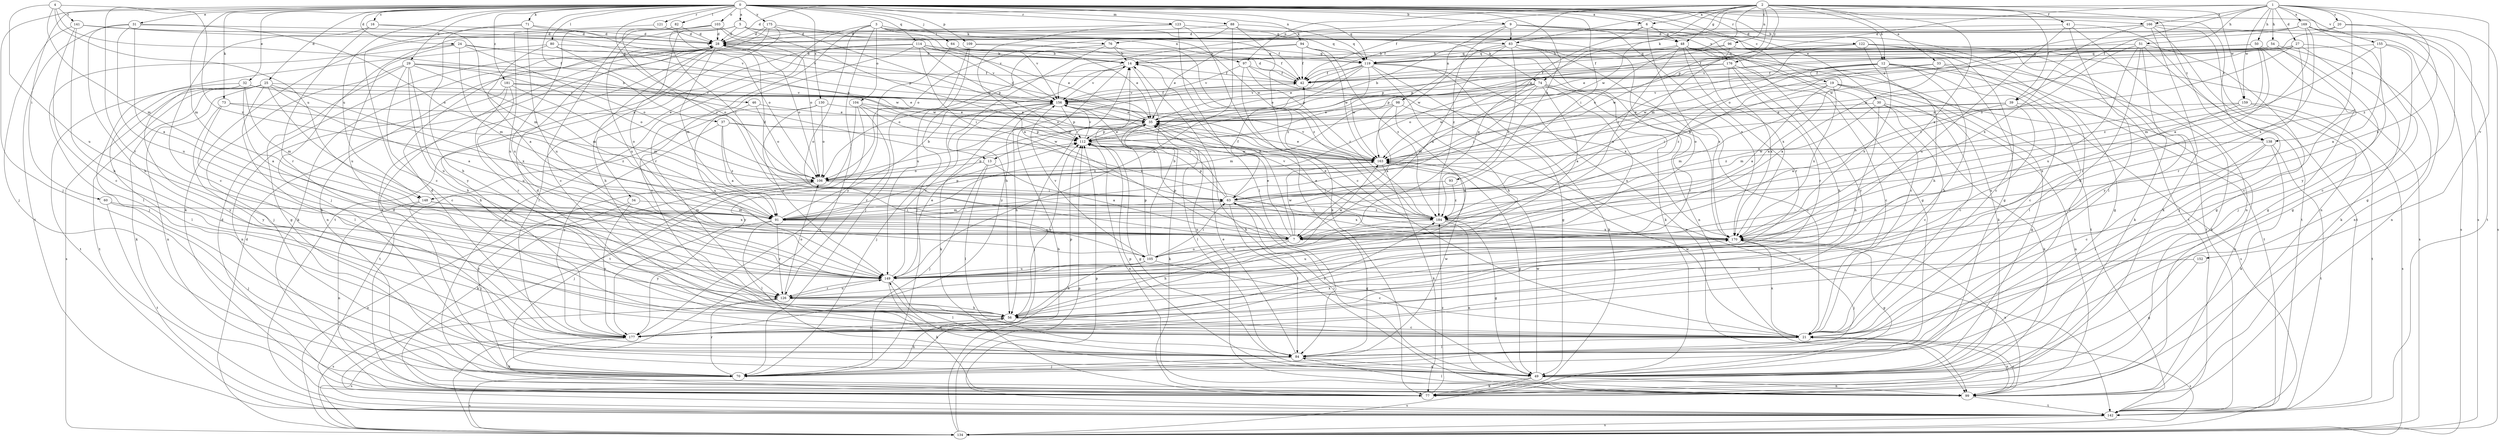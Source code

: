 strict digraph  {
0;
1;
2;
3;
4;
5;
6;
7;
9;
12;
13;
14;
16;
19;
20;
21;
24;
25;
27;
28;
29;
30;
31;
32;
33;
34;
35;
37;
39;
41;
42;
46;
48;
49;
50;
51;
54;
56;
60;
63;
64;
70;
71;
73;
74;
76;
77;
80;
82;
83;
84;
88;
91;
93;
94;
96;
97;
98;
99;
103;
104;
105;
106;
109;
112;
114;
119;
121;
122;
123;
126;
130;
134;
138;
141;
142;
148;
149;
152;
155;
156;
159;
163;
166;
169;
170;
175;
176;
177;
181;
184;
0 -> 5  [label=a];
0 -> 6  [label=a];
0 -> 9  [label=b];
0 -> 12  [label=b];
0 -> 16  [label=c];
0 -> 19  [label=c];
0 -> 24  [label=d];
0 -> 25  [label=d];
0 -> 29  [label=e];
0 -> 30  [label=e];
0 -> 31  [label=e];
0 -> 32  [label=e];
0 -> 37  [label=f];
0 -> 46  [label=g];
0 -> 60  [label=i];
0 -> 63  [label=i];
0 -> 64  [label=j];
0 -> 70  [label=j];
0 -> 71  [label=k];
0 -> 73  [label=k];
0 -> 80  [label=l];
0 -> 82  [label=l];
0 -> 88  [label=m];
0 -> 91  [label=m];
0 -> 93  [label=n];
0 -> 94  [label=n];
0 -> 103  [label=o];
0 -> 109  [label=p];
0 -> 114  [label=q];
0 -> 119  [label=q];
0 -> 121  [label=r];
0 -> 122  [label=r];
0 -> 123  [label=r];
0 -> 126  [label=r];
0 -> 130  [label=s];
0 -> 134  [label=s];
0 -> 138  [label=t];
0 -> 148  [label=u];
0 -> 166  [label=x];
0 -> 175  [label=y];
0 -> 181  [label=z];
1 -> 20  [label=c];
1 -> 27  [label=d];
1 -> 39  [label=f];
1 -> 50  [label=h];
1 -> 51  [label=h];
1 -> 54  [label=h];
1 -> 74  [label=k];
1 -> 112  [label=p];
1 -> 138  [label=t];
1 -> 152  [label=v];
1 -> 155  [label=v];
1 -> 159  [label=w];
1 -> 166  [label=x];
1 -> 169  [label=x];
1 -> 184  [label=z];
2 -> 6  [label=a];
2 -> 12  [label=b];
2 -> 13  [label=b];
2 -> 28  [label=d];
2 -> 33  [label=e];
2 -> 39  [label=f];
2 -> 41  [label=f];
2 -> 42  [label=f];
2 -> 48  [label=g];
2 -> 83  [label=l];
2 -> 91  [label=m];
2 -> 96  [label=n];
2 -> 97  [label=n];
2 -> 138  [label=t];
2 -> 148  [label=u];
2 -> 159  [label=w];
2 -> 163  [label=w];
2 -> 170  [label=x];
2 -> 176  [label=y];
3 -> 34  [label=e];
3 -> 74  [label=k];
3 -> 76  [label=k];
3 -> 104  [label=o];
3 -> 105  [label=o];
3 -> 126  [label=r];
3 -> 134  [label=s];
3 -> 156  [label=v];
3 -> 163  [label=w];
4 -> 13  [label=b];
4 -> 91  [label=m];
4 -> 141  [label=t];
4 -> 148  [label=u];
4 -> 149  [label=u];
4 -> 184  [label=z];
5 -> 28  [label=d];
5 -> 48  [label=g];
5 -> 70  [label=j];
5 -> 83  [label=l];
5 -> 97  [label=n];
5 -> 105  [label=o];
5 -> 112  [label=p];
5 -> 149  [label=u];
6 -> 7  [label=a];
6 -> 48  [label=g];
6 -> 49  [label=g];
6 -> 105  [label=o];
6 -> 156  [label=v];
7 -> 14  [label=b];
7 -> 35  [label=e];
7 -> 56  [label=h];
7 -> 105  [label=o];
7 -> 112  [label=p];
7 -> 163  [label=w];
9 -> 49  [label=g];
9 -> 76  [label=k];
9 -> 83  [label=l];
9 -> 98  [label=n];
9 -> 142  [label=t];
9 -> 170  [label=x];
9 -> 176  [label=y];
9 -> 184  [label=z];
12 -> 7  [label=a];
12 -> 21  [label=c];
12 -> 42  [label=f];
12 -> 56  [label=h];
12 -> 84  [label=l];
12 -> 142  [label=t];
12 -> 163  [label=w];
12 -> 170  [label=x];
12 -> 184  [label=z];
13 -> 7  [label=a];
13 -> 70  [label=j];
13 -> 84  [label=l];
13 -> 106  [label=o];
14 -> 42  [label=f];
14 -> 99  [label=n];
14 -> 106  [label=o];
14 -> 156  [label=v];
14 -> 177  [label=y];
16 -> 21  [label=c];
16 -> 28  [label=d];
16 -> 91  [label=m];
16 -> 126  [label=r];
19 -> 7  [label=a];
19 -> 21  [label=c];
19 -> 49  [label=g];
19 -> 63  [label=i];
19 -> 134  [label=s];
19 -> 156  [label=v];
19 -> 170  [label=x];
20 -> 28  [label=d];
20 -> 35  [label=e];
20 -> 134  [label=s];
20 -> 170  [label=x];
21 -> 28  [label=d];
21 -> 84  [label=l];
21 -> 99  [label=n];
21 -> 134  [label=s];
21 -> 163  [label=w];
21 -> 170  [label=x];
24 -> 14  [label=b];
24 -> 70  [label=j];
24 -> 91  [label=m];
24 -> 106  [label=o];
24 -> 149  [label=u];
24 -> 163  [label=w];
25 -> 7  [label=a];
25 -> 56  [label=h];
25 -> 77  [label=k];
25 -> 84  [label=l];
25 -> 99  [label=n];
25 -> 134  [label=s];
25 -> 142  [label=t];
25 -> 156  [label=v];
25 -> 170  [label=x];
27 -> 49  [label=g];
27 -> 77  [label=k];
27 -> 106  [label=o];
27 -> 119  [label=q];
27 -> 126  [label=r];
27 -> 156  [label=v];
27 -> 163  [label=w];
28 -> 14  [label=b];
28 -> 56  [label=h];
28 -> 77  [label=k];
28 -> 91  [label=m];
28 -> 99  [label=n];
28 -> 106  [label=o];
29 -> 21  [label=c];
29 -> 42  [label=f];
29 -> 49  [label=g];
29 -> 56  [label=h];
29 -> 70  [label=j];
29 -> 91  [label=m];
29 -> 106  [label=o];
29 -> 149  [label=u];
29 -> 163  [label=w];
30 -> 21  [label=c];
30 -> 35  [label=e];
30 -> 56  [label=h];
30 -> 77  [label=k];
30 -> 99  [label=n];
30 -> 184  [label=z];
31 -> 7  [label=a];
31 -> 28  [label=d];
31 -> 56  [label=h];
31 -> 106  [label=o];
31 -> 142  [label=t];
31 -> 149  [label=u];
32 -> 7  [label=a];
32 -> 35  [label=e];
32 -> 84  [label=l];
32 -> 91  [label=m];
32 -> 142  [label=t];
32 -> 156  [label=v];
32 -> 177  [label=y];
33 -> 7  [label=a];
33 -> 42  [label=f];
33 -> 63  [label=i];
33 -> 77  [label=k];
33 -> 84  [label=l];
33 -> 112  [label=p];
34 -> 70  [label=j];
34 -> 91  [label=m];
34 -> 177  [label=y];
35 -> 28  [label=d];
35 -> 70  [label=j];
35 -> 77  [label=k];
35 -> 84  [label=l];
35 -> 112  [label=p];
37 -> 7  [label=a];
37 -> 112  [label=p];
37 -> 163  [label=w];
37 -> 177  [label=y];
37 -> 184  [label=z];
39 -> 7  [label=a];
39 -> 35  [label=e];
39 -> 91  [label=m];
39 -> 99  [label=n];
39 -> 149  [label=u];
41 -> 28  [label=d];
41 -> 84  [label=l];
41 -> 99  [label=n];
41 -> 142  [label=t];
41 -> 149  [label=u];
42 -> 28  [label=d];
42 -> 156  [label=v];
46 -> 35  [label=e];
46 -> 106  [label=o];
46 -> 149  [label=u];
48 -> 7  [label=a];
48 -> 21  [label=c];
48 -> 77  [label=k];
48 -> 112  [label=p];
48 -> 119  [label=q];
48 -> 126  [label=r];
48 -> 170  [label=x];
48 -> 177  [label=y];
49 -> 28  [label=d];
49 -> 63  [label=i];
49 -> 77  [label=k];
49 -> 99  [label=n];
49 -> 112  [label=p];
49 -> 134  [label=s];
49 -> 149  [label=u];
49 -> 163  [label=w];
50 -> 14  [label=b];
50 -> 35  [label=e];
50 -> 42  [label=f];
50 -> 49  [label=g];
50 -> 70  [label=j];
50 -> 126  [label=r];
50 -> 184  [label=z];
51 -> 14  [label=b];
51 -> 49  [label=g];
51 -> 56  [label=h];
51 -> 70  [label=j];
51 -> 149  [label=u];
51 -> 177  [label=y];
51 -> 184  [label=z];
54 -> 21  [label=c];
54 -> 35  [label=e];
54 -> 42  [label=f];
54 -> 99  [label=n];
54 -> 119  [label=q];
56 -> 21  [label=c];
56 -> 112  [label=p];
56 -> 177  [label=y];
60 -> 70  [label=j];
60 -> 91  [label=m];
60 -> 142  [label=t];
63 -> 28  [label=d];
63 -> 42  [label=f];
63 -> 49  [label=g];
63 -> 84  [label=l];
63 -> 91  [label=m];
63 -> 112  [label=p];
63 -> 156  [label=v];
63 -> 170  [label=x];
63 -> 184  [label=z];
64 -> 35  [label=e];
64 -> 119  [label=q];
64 -> 177  [label=y];
70 -> 56  [label=h];
70 -> 126  [label=r];
70 -> 134  [label=s];
71 -> 21  [label=c];
71 -> 28  [label=d];
71 -> 56  [label=h];
71 -> 149  [label=u];
71 -> 156  [label=v];
73 -> 35  [label=e];
73 -> 56  [label=h];
73 -> 177  [label=y];
73 -> 184  [label=z];
74 -> 7  [label=a];
74 -> 21  [label=c];
74 -> 35  [label=e];
74 -> 63  [label=i];
74 -> 91  [label=m];
74 -> 126  [label=r];
74 -> 149  [label=u];
74 -> 156  [label=v];
74 -> 163  [label=w];
76 -> 14  [label=b];
76 -> 56  [label=h];
76 -> 70  [label=j];
76 -> 184  [label=z];
77 -> 28  [label=d];
77 -> 184  [label=z];
80 -> 7  [label=a];
80 -> 14  [label=b];
80 -> 84  [label=l];
80 -> 106  [label=o];
80 -> 112  [label=p];
82 -> 28  [label=d];
82 -> 63  [label=i];
82 -> 106  [label=o];
82 -> 149  [label=u];
83 -> 7  [label=a];
83 -> 99  [label=n];
83 -> 119  [label=q];
83 -> 142  [label=t];
83 -> 163  [label=w];
83 -> 170  [label=x];
83 -> 184  [label=z];
84 -> 35  [label=e];
84 -> 49  [label=g];
84 -> 70  [label=j];
84 -> 163  [label=w];
88 -> 28  [label=d];
88 -> 77  [label=k];
88 -> 106  [label=o];
88 -> 119  [label=q];
88 -> 149  [label=u];
88 -> 170  [label=x];
91 -> 7  [label=a];
91 -> 14  [label=b];
91 -> 63  [label=i];
91 -> 84  [label=l];
91 -> 112  [label=p];
91 -> 126  [label=r];
91 -> 177  [label=y];
93 -> 63  [label=i];
93 -> 184  [label=z];
94 -> 14  [label=b];
94 -> 35  [label=e];
94 -> 42  [label=f];
94 -> 77  [label=k];
94 -> 163  [label=w];
94 -> 184  [label=z];
96 -> 14  [label=b];
96 -> 77  [label=k];
96 -> 112  [label=p];
96 -> 134  [label=s];
96 -> 163  [label=w];
97 -> 42  [label=f];
97 -> 84  [label=l];
97 -> 156  [label=v];
97 -> 170  [label=x];
97 -> 184  [label=z];
98 -> 7  [label=a];
98 -> 35  [label=e];
98 -> 91  [label=m];
98 -> 142  [label=t];
98 -> 149  [label=u];
99 -> 14  [label=b];
99 -> 21  [label=c];
99 -> 84  [label=l];
99 -> 142  [label=t];
99 -> 170  [label=x];
103 -> 21  [label=c];
103 -> 28  [label=d];
103 -> 63  [label=i];
103 -> 77  [label=k];
103 -> 106  [label=o];
103 -> 156  [label=v];
104 -> 35  [label=e];
104 -> 126  [label=r];
104 -> 142  [label=t];
104 -> 163  [label=w];
104 -> 170  [label=x];
104 -> 177  [label=y];
105 -> 14  [label=b];
105 -> 21  [label=c];
105 -> 56  [label=h];
105 -> 63  [label=i];
105 -> 112  [label=p];
105 -> 149  [label=u];
105 -> 156  [label=v];
105 -> 163  [label=w];
106 -> 63  [label=i];
106 -> 70  [label=j];
106 -> 77  [label=k];
106 -> 112  [label=p];
109 -> 70  [label=j];
109 -> 119  [label=q];
109 -> 149  [label=u];
109 -> 184  [label=z];
112 -> 35  [label=e];
112 -> 49  [label=g];
112 -> 99  [label=n];
112 -> 156  [label=v];
112 -> 163  [label=w];
114 -> 14  [label=b];
114 -> 21  [label=c];
114 -> 35  [label=e];
114 -> 42  [label=f];
114 -> 63  [label=i];
114 -> 84  [label=l];
114 -> 99  [label=n];
114 -> 112  [label=p];
114 -> 156  [label=v];
119 -> 35  [label=e];
119 -> 42  [label=f];
119 -> 49  [label=g];
119 -> 56  [label=h];
119 -> 77  [label=k];
119 -> 99  [label=n];
119 -> 106  [label=o];
119 -> 112  [label=p];
119 -> 163  [label=w];
121 -> 28  [label=d];
121 -> 149  [label=u];
122 -> 21  [label=c];
122 -> 49  [label=g];
122 -> 56  [label=h];
122 -> 63  [label=i];
122 -> 119  [label=q];
122 -> 142  [label=t];
123 -> 7  [label=a];
123 -> 21  [label=c];
123 -> 28  [label=d];
123 -> 84  [label=l];
123 -> 119  [label=q];
126 -> 56  [label=h];
126 -> 106  [label=o];
126 -> 134  [label=s];
126 -> 149  [label=u];
130 -> 35  [label=e];
130 -> 106  [label=o];
130 -> 142  [label=t];
130 -> 149  [label=u];
134 -> 14  [label=b];
134 -> 28  [label=d];
134 -> 106  [label=o];
134 -> 112  [label=p];
138 -> 21  [label=c];
138 -> 77  [label=k];
138 -> 84  [label=l];
138 -> 142  [label=t];
138 -> 163  [label=w];
141 -> 21  [label=c];
141 -> 28  [label=d];
141 -> 56  [label=h];
141 -> 70  [label=j];
141 -> 119  [label=q];
141 -> 156  [label=v];
142 -> 112  [label=p];
142 -> 134  [label=s];
148 -> 91  [label=m];
148 -> 99  [label=n];
148 -> 170  [label=x];
148 -> 177  [label=y];
149 -> 35  [label=e];
149 -> 77  [label=k];
149 -> 84  [label=l];
149 -> 126  [label=r];
149 -> 156  [label=v];
152 -> 49  [label=g];
152 -> 149  [label=u];
155 -> 7  [label=a];
155 -> 21  [label=c];
155 -> 91  [label=m];
155 -> 99  [label=n];
155 -> 119  [label=q];
156 -> 35  [label=e];
156 -> 42  [label=f];
156 -> 56  [label=h];
156 -> 70  [label=j];
156 -> 77  [label=k];
156 -> 112  [label=p];
159 -> 35  [label=e];
159 -> 91  [label=m];
159 -> 134  [label=s];
159 -> 142  [label=t];
159 -> 170  [label=x];
163 -> 35  [label=e];
163 -> 49  [label=g];
163 -> 77  [label=k];
163 -> 106  [label=o];
163 -> 156  [label=v];
166 -> 28  [label=d];
166 -> 42  [label=f];
166 -> 77  [label=k];
166 -> 99  [label=n];
166 -> 134  [label=s];
166 -> 142  [label=t];
166 -> 170  [label=x];
169 -> 7  [label=a];
169 -> 28  [label=d];
169 -> 49  [label=g];
169 -> 106  [label=o];
169 -> 142  [label=t];
169 -> 163  [label=w];
169 -> 170  [label=x];
169 -> 177  [label=y];
170 -> 35  [label=e];
170 -> 49  [label=g];
170 -> 70  [label=j];
170 -> 149  [label=u];
175 -> 28  [label=d];
175 -> 42  [label=f];
175 -> 77  [label=k];
175 -> 142  [label=t];
175 -> 163  [label=w];
175 -> 177  [label=y];
176 -> 21  [label=c];
176 -> 42  [label=f];
176 -> 56  [label=h];
176 -> 106  [label=o];
176 -> 126  [label=r];
176 -> 170  [label=x];
177 -> 28  [label=d];
177 -> 77  [label=k];
177 -> 112  [label=p];
177 -> 134  [label=s];
177 -> 170  [label=x];
177 -> 184  [label=z];
181 -> 35  [label=e];
181 -> 91  [label=m];
181 -> 99  [label=n];
181 -> 126  [label=r];
181 -> 149  [label=u];
181 -> 156  [label=v];
184 -> 35  [label=e];
184 -> 49  [label=g];
184 -> 99  [label=n];
184 -> 149  [label=u];
184 -> 156  [label=v];
184 -> 170  [label=x];
}
